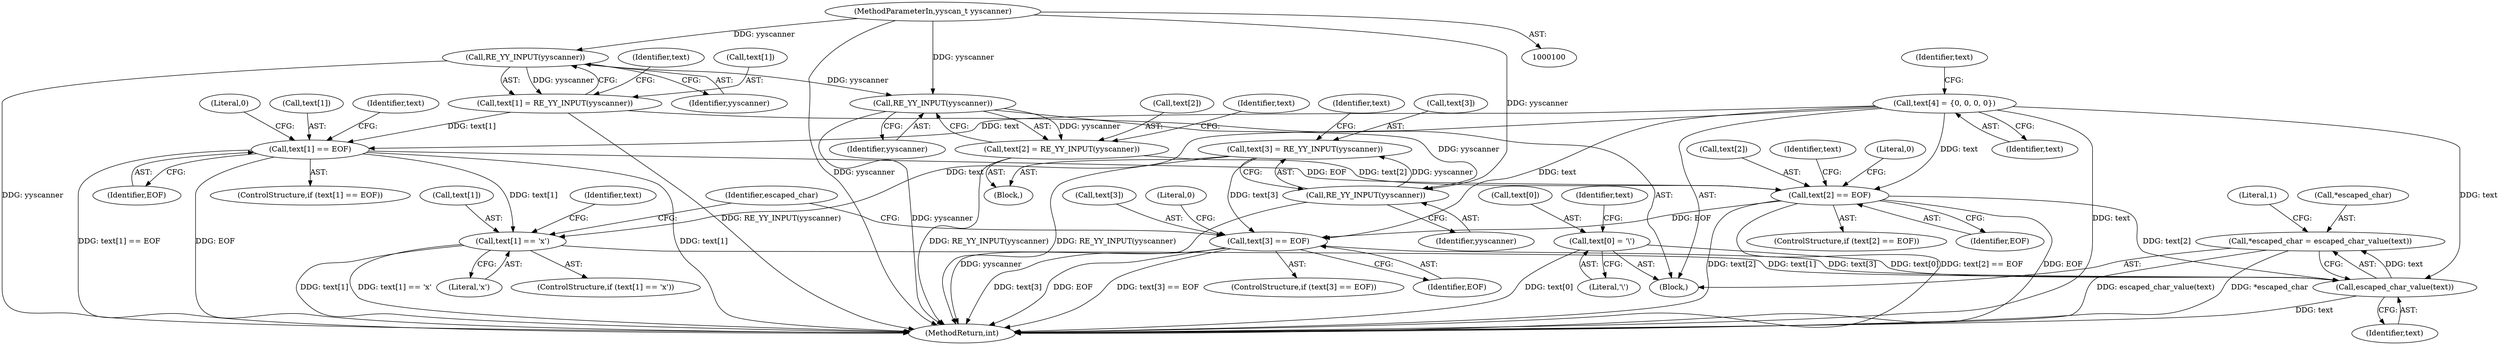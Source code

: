digraph "1_yara_3119b232c9c453c98d8fa8b6ae4e37ba18117cd4_3@pointer" {
"1000161" [label="(Call,*escaped_char = escaped_char_value(text))"];
"1000164" [label="(Call,escaped_char_value(text))"];
"1000107" [label="(Call,text[0] = '\\')"];
"1000140" [label="(Call,text[2] == EOF)"];
"1000133" [label="(Call,text[2] = RE_YY_INPUT(yyscanner))"];
"1000137" [label="(Call,RE_YY_INPUT(yyscanner))"];
"1000116" [label="(Call,RE_YY_INPUT(yyscanner))"];
"1000101" [label="(MethodParameterIn,yyscan_t yyscanner)"];
"1000105" [label="(Call,text[4] = {0, 0, 0, 0})"];
"1000119" [label="(Call,text[1] == EOF)"];
"1000112" [label="(Call,text[1] = RE_YY_INPUT(yyscanner))"];
"1000154" [label="(Call,text[3] == EOF)"];
"1000147" [label="(Call,text[3] = RE_YY_INPUT(yyscanner))"];
"1000151" [label="(Call,RE_YY_INPUT(yyscanner))"];
"1000127" [label="(Call,text[1] == 'x')"];
"1000154" [label="(Call,text[3] == EOF)"];
"1000101" [label="(MethodParameterIn,yyscan_t yyscanner)"];
"1000141" [label="(Call,text[2])"];
"1000162" [label="(Call,*escaped_char)"];
"1000142" [label="(Identifier,text)"];
"1000119" [label="(Call,text[1] == EOF)"];
"1000138" [label="(Identifier,yyscanner)"];
"1000105" [label="(Call,text[4] = {0, 0, 0, 0})"];
"1000140" [label="(Call,text[2] == EOF)"];
"1000117" [label="(Identifier,yyscanner)"];
"1000153" [label="(ControlStructure,if (text[3] == EOF))"];
"1000103" [label="(Block,)"];
"1000168" [label="(MethodReturn,int)"];
"1000108" [label="(Call,text[0])"];
"1000123" [label="(Identifier,EOF)"];
"1000163" [label="(Identifier,escaped_char)"];
"1000156" [label="(Identifier,text)"];
"1000118" [label="(ControlStructure,if (text[1] == EOF))"];
"1000155" [label="(Call,text[3])"];
"1000161" [label="(Call,*escaped_char = escaped_char_value(text))"];
"1000129" [label="(Identifier,text)"];
"1000135" [label="(Identifier,text)"];
"1000151" [label="(Call,RE_YY_INPUT(yyscanner))"];
"1000113" [label="(Call,text[1])"];
"1000164" [label="(Call,escaped_char_value(text))"];
"1000147" [label="(Call,text[3] = RE_YY_INPUT(yyscanner))"];
"1000111" [label="(Literal,'\\')"];
"1000160" [label="(Literal,0)"];
"1000106" [label="(Identifier,text)"];
"1000165" [label="(Identifier,text)"];
"1000112" [label="(Call,text[1] = RE_YY_INPUT(yyscanner))"];
"1000131" [label="(Literal,'x')"];
"1000133" [label="(Call,text[2] = RE_YY_INPUT(yyscanner))"];
"1000107" [label="(Call,text[0] = '\\')"];
"1000134" [label="(Call,text[2])"];
"1000149" [label="(Identifier,text)"];
"1000128" [label="(Call,text[1])"];
"1000152" [label="(Identifier,yyscanner)"];
"1000126" [label="(ControlStructure,if (text[1] == 'x'))"];
"1000132" [label="(Block,)"];
"1000125" [label="(Literal,0)"];
"1000116" [label="(Call,RE_YY_INPUT(yyscanner))"];
"1000139" [label="(ControlStructure,if (text[2] == EOF))"];
"1000120" [label="(Call,text[1])"];
"1000167" [label="(Literal,1)"];
"1000137" [label="(Call,RE_YY_INPUT(yyscanner))"];
"1000158" [label="(Identifier,EOF)"];
"1000127" [label="(Call,text[1] == 'x')"];
"1000148" [label="(Call,text[3])"];
"1000114" [label="(Identifier,text)"];
"1000146" [label="(Literal,0)"];
"1000121" [label="(Identifier,text)"];
"1000109" [label="(Identifier,text)"];
"1000144" [label="(Identifier,EOF)"];
"1000161" -> "1000103"  [label="AST: "];
"1000161" -> "1000164"  [label="CFG: "];
"1000162" -> "1000161"  [label="AST: "];
"1000164" -> "1000161"  [label="AST: "];
"1000167" -> "1000161"  [label="CFG: "];
"1000161" -> "1000168"  [label="DDG: escaped_char_value(text)"];
"1000161" -> "1000168"  [label="DDG: *escaped_char"];
"1000164" -> "1000161"  [label="DDG: text"];
"1000164" -> "1000165"  [label="CFG: "];
"1000165" -> "1000164"  [label="AST: "];
"1000164" -> "1000168"  [label="DDG: text"];
"1000107" -> "1000164"  [label="DDG: text[0]"];
"1000140" -> "1000164"  [label="DDG: text[2]"];
"1000154" -> "1000164"  [label="DDG: text[3]"];
"1000127" -> "1000164"  [label="DDG: text[1]"];
"1000105" -> "1000164"  [label="DDG: text"];
"1000107" -> "1000103"  [label="AST: "];
"1000107" -> "1000111"  [label="CFG: "];
"1000108" -> "1000107"  [label="AST: "];
"1000111" -> "1000107"  [label="AST: "];
"1000114" -> "1000107"  [label="CFG: "];
"1000107" -> "1000168"  [label="DDG: text[0]"];
"1000140" -> "1000139"  [label="AST: "];
"1000140" -> "1000144"  [label="CFG: "];
"1000141" -> "1000140"  [label="AST: "];
"1000144" -> "1000140"  [label="AST: "];
"1000146" -> "1000140"  [label="CFG: "];
"1000149" -> "1000140"  [label="CFG: "];
"1000140" -> "1000168"  [label="DDG: text[2]"];
"1000140" -> "1000168"  [label="DDG: text[2] == EOF"];
"1000140" -> "1000168"  [label="DDG: EOF"];
"1000133" -> "1000140"  [label="DDG: text[2]"];
"1000105" -> "1000140"  [label="DDG: text"];
"1000119" -> "1000140"  [label="DDG: EOF"];
"1000140" -> "1000154"  [label="DDG: EOF"];
"1000133" -> "1000132"  [label="AST: "];
"1000133" -> "1000137"  [label="CFG: "];
"1000134" -> "1000133"  [label="AST: "];
"1000137" -> "1000133"  [label="AST: "];
"1000142" -> "1000133"  [label="CFG: "];
"1000133" -> "1000168"  [label="DDG: RE_YY_INPUT(yyscanner)"];
"1000137" -> "1000133"  [label="DDG: yyscanner"];
"1000137" -> "1000138"  [label="CFG: "];
"1000138" -> "1000137"  [label="AST: "];
"1000137" -> "1000168"  [label="DDG: yyscanner"];
"1000116" -> "1000137"  [label="DDG: yyscanner"];
"1000101" -> "1000137"  [label="DDG: yyscanner"];
"1000137" -> "1000151"  [label="DDG: yyscanner"];
"1000116" -> "1000112"  [label="AST: "];
"1000116" -> "1000117"  [label="CFG: "];
"1000117" -> "1000116"  [label="AST: "];
"1000112" -> "1000116"  [label="CFG: "];
"1000116" -> "1000168"  [label="DDG: yyscanner"];
"1000116" -> "1000112"  [label="DDG: yyscanner"];
"1000101" -> "1000116"  [label="DDG: yyscanner"];
"1000101" -> "1000100"  [label="AST: "];
"1000101" -> "1000168"  [label="DDG: yyscanner"];
"1000101" -> "1000151"  [label="DDG: yyscanner"];
"1000105" -> "1000103"  [label="AST: "];
"1000105" -> "1000106"  [label="CFG: "];
"1000106" -> "1000105"  [label="AST: "];
"1000109" -> "1000105"  [label="CFG: "];
"1000105" -> "1000168"  [label="DDG: text"];
"1000105" -> "1000119"  [label="DDG: text"];
"1000105" -> "1000127"  [label="DDG: text"];
"1000105" -> "1000154"  [label="DDG: text"];
"1000119" -> "1000118"  [label="AST: "];
"1000119" -> "1000123"  [label="CFG: "];
"1000120" -> "1000119"  [label="AST: "];
"1000123" -> "1000119"  [label="AST: "];
"1000125" -> "1000119"  [label="CFG: "];
"1000129" -> "1000119"  [label="CFG: "];
"1000119" -> "1000168"  [label="DDG: text[1] == EOF"];
"1000119" -> "1000168"  [label="DDG: EOF"];
"1000119" -> "1000168"  [label="DDG: text[1]"];
"1000112" -> "1000119"  [label="DDG: text[1]"];
"1000119" -> "1000127"  [label="DDG: text[1]"];
"1000112" -> "1000103"  [label="AST: "];
"1000113" -> "1000112"  [label="AST: "];
"1000121" -> "1000112"  [label="CFG: "];
"1000112" -> "1000168"  [label="DDG: RE_YY_INPUT(yyscanner)"];
"1000154" -> "1000153"  [label="AST: "];
"1000154" -> "1000158"  [label="CFG: "];
"1000155" -> "1000154"  [label="AST: "];
"1000158" -> "1000154"  [label="AST: "];
"1000160" -> "1000154"  [label="CFG: "];
"1000163" -> "1000154"  [label="CFG: "];
"1000154" -> "1000168"  [label="DDG: text[3] == EOF"];
"1000154" -> "1000168"  [label="DDG: text[3]"];
"1000154" -> "1000168"  [label="DDG: EOF"];
"1000147" -> "1000154"  [label="DDG: text[3]"];
"1000147" -> "1000132"  [label="AST: "];
"1000147" -> "1000151"  [label="CFG: "];
"1000148" -> "1000147"  [label="AST: "];
"1000151" -> "1000147"  [label="AST: "];
"1000156" -> "1000147"  [label="CFG: "];
"1000147" -> "1000168"  [label="DDG: RE_YY_INPUT(yyscanner)"];
"1000151" -> "1000147"  [label="DDG: yyscanner"];
"1000151" -> "1000152"  [label="CFG: "];
"1000152" -> "1000151"  [label="AST: "];
"1000151" -> "1000168"  [label="DDG: yyscanner"];
"1000127" -> "1000126"  [label="AST: "];
"1000127" -> "1000131"  [label="CFG: "];
"1000128" -> "1000127"  [label="AST: "];
"1000131" -> "1000127"  [label="AST: "];
"1000135" -> "1000127"  [label="CFG: "];
"1000163" -> "1000127"  [label="CFG: "];
"1000127" -> "1000168"  [label="DDG: text[1] == 'x'"];
"1000127" -> "1000168"  [label="DDG: text[1]"];
}
